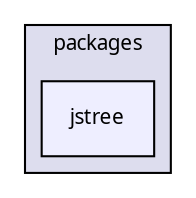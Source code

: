 digraph "packages/jstree/" {
  compound=true
  node [ fontsize="10", fontname="FreeSans.ttf"];
  edge [ labelfontsize="10", labelfontname="FreeSans.ttf"];
  subgraph clusterdir_93501a11e921083efbd154e0cdff5f10 {
    graph [ bgcolor="#ddddee", pencolor="black", label="packages" fontname="FreeSans.ttf", fontsize="10", URL="dir_93501a11e921083efbd154e0cdff5f10.html"]
  dir_7c2f000b61436bc098c7753a9e0bfab5 [shape=box, label="jstree", style="filled", fillcolor="#eeeeff", pencolor="black", URL="dir_7c2f000b61436bc098c7753a9e0bfab5.html"];
  }
}
